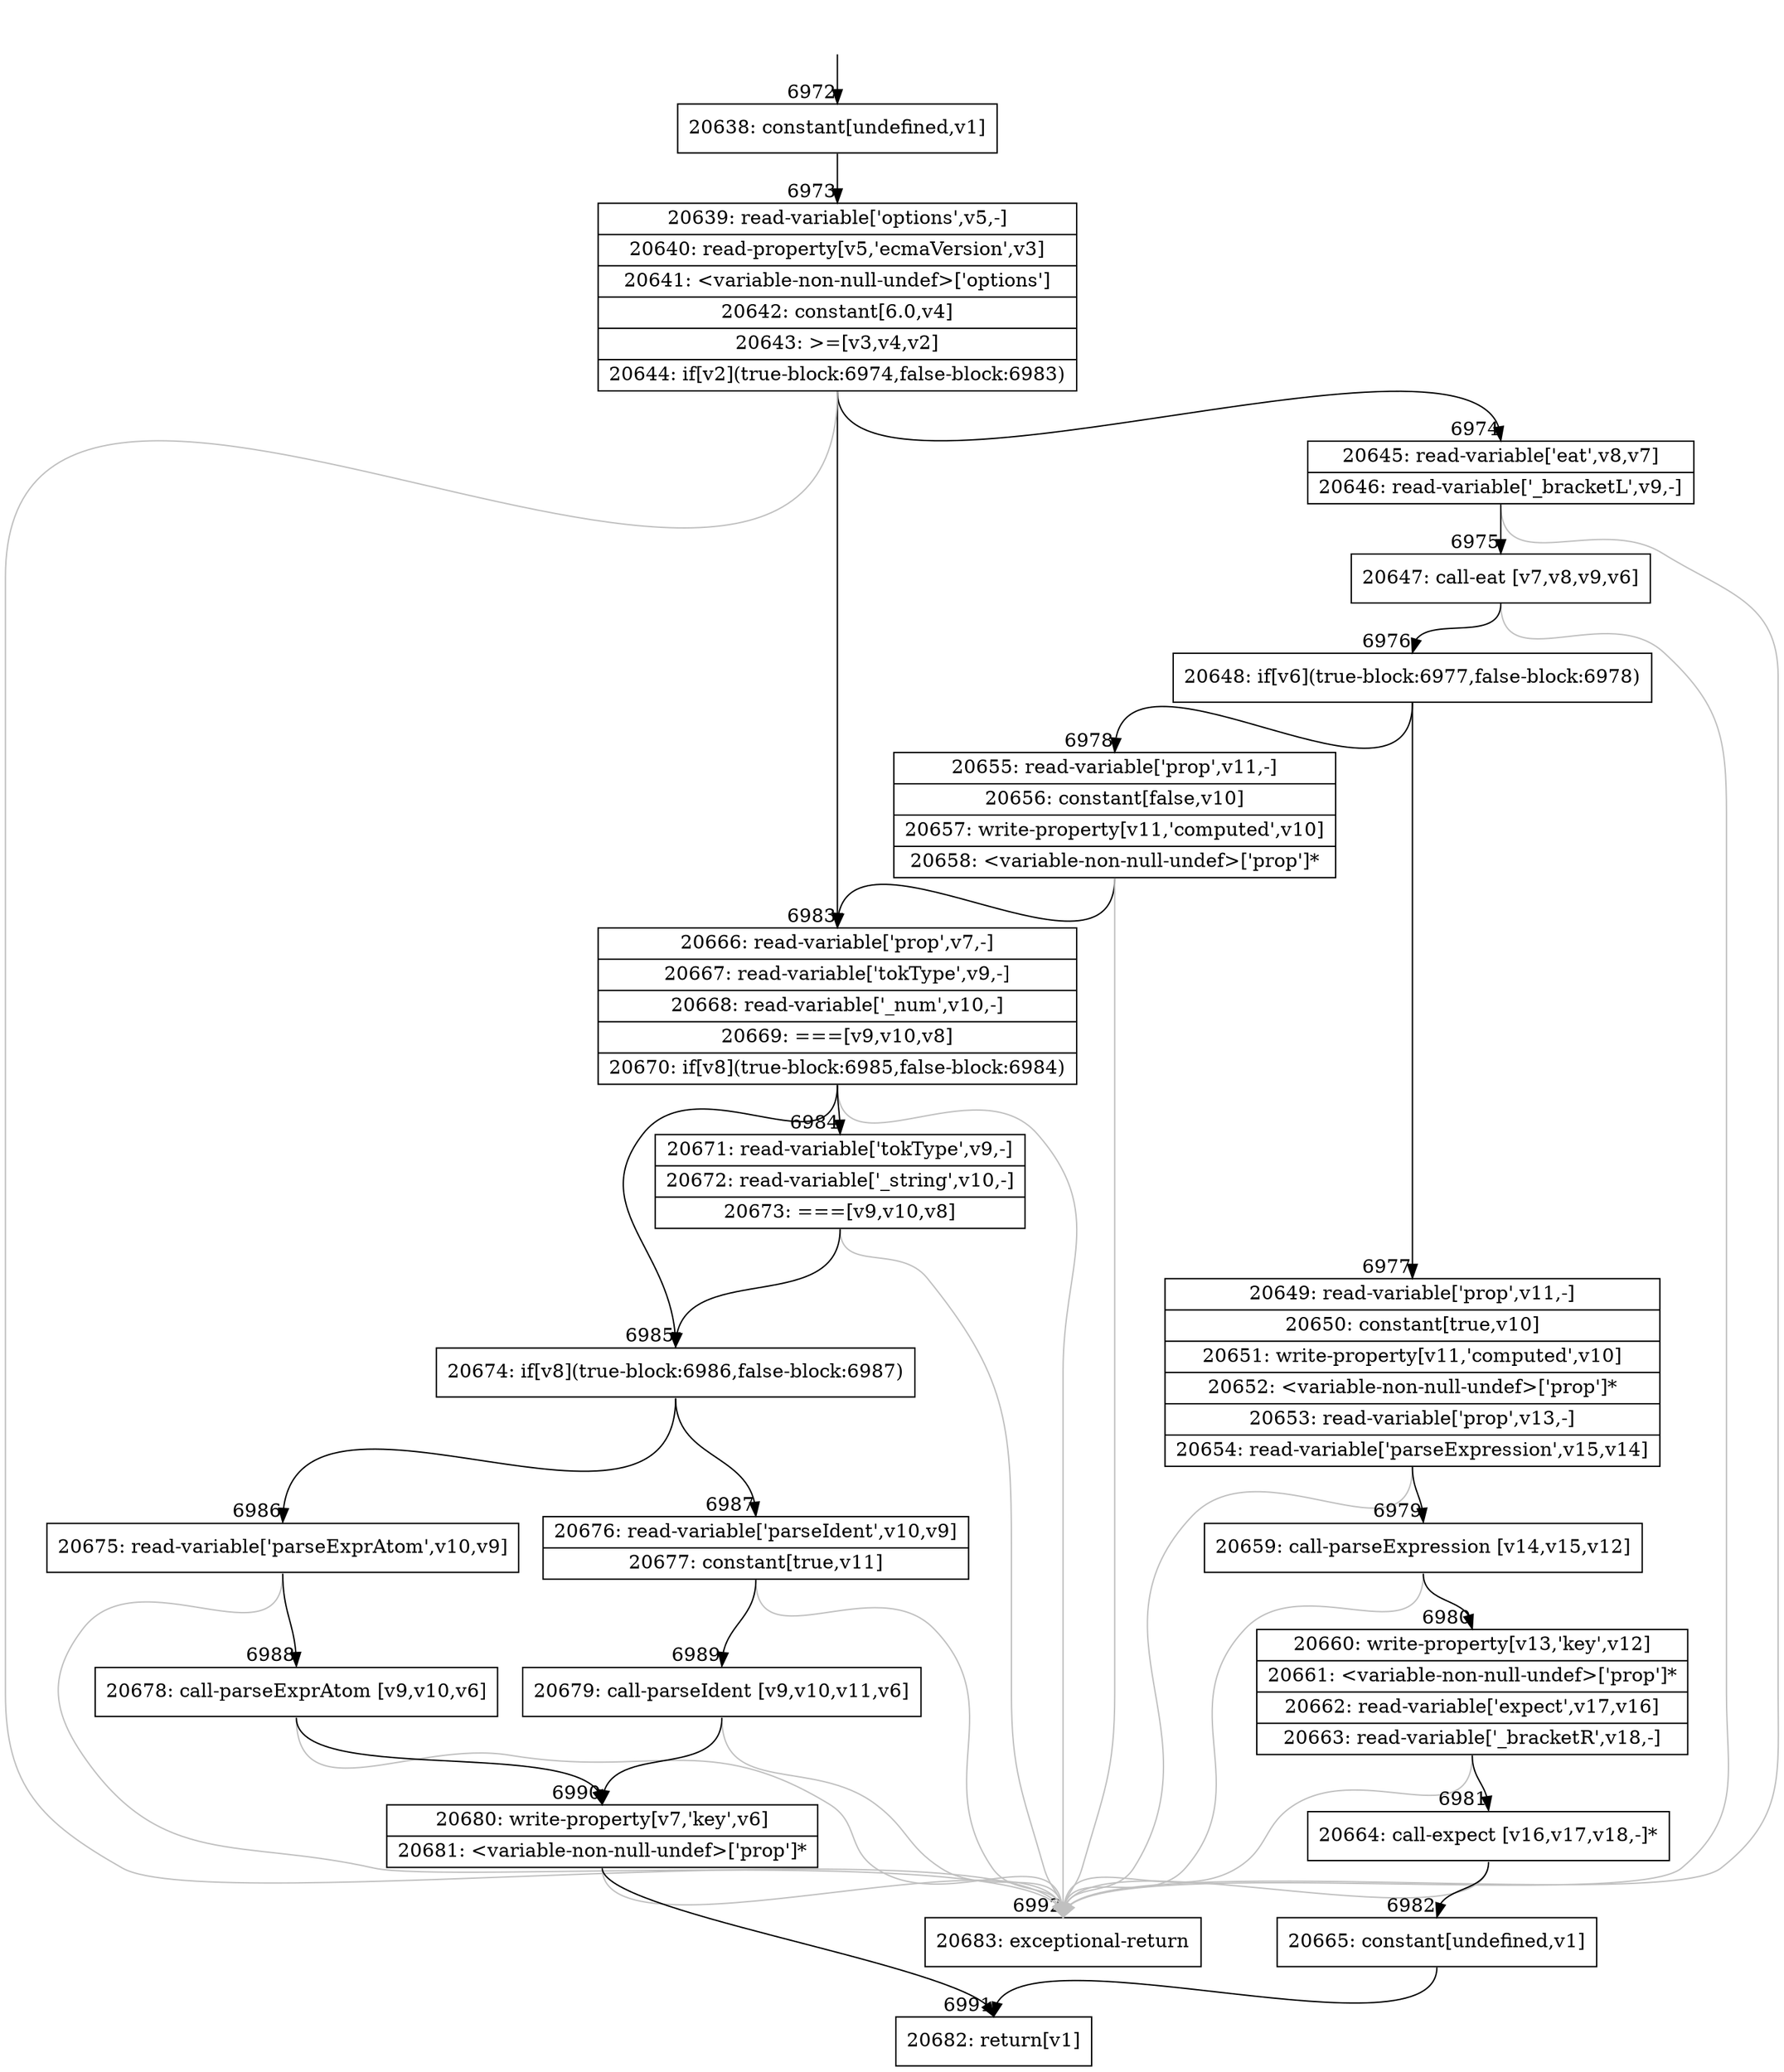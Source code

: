 digraph {
rankdir="TD"
BB_entry383[shape=none,label=""];
BB_entry383 -> BB6972 [tailport=s, headport=n, headlabel="    6972"]
BB6972 [shape=record label="{20638: constant[undefined,v1]}" ] 
BB6972 -> BB6973 [tailport=s, headport=n, headlabel="      6973"]
BB6973 [shape=record label="{20639: read-variable['options',v5,-]|20640: read-property[v5,'ecmaVersion',v3]|20641: \<variable-non-null-undef\>['options']|20642: constant[6.0,v4]|20643: \>=[v3,v4,v2]|20644: if[v2](true-block:6974,false-block:6983)}" ] 
BB6973 -> BB6974 [tailport=s, headport=n, headlabel="      6974"]
BB6973 -> BB6983 [tailport=s, headport=n, headlabel="      6983"]
BB6973 -> BB6992 [tailport=s, headport=n, color=gray, headlabel="      6992"]
BB6974 [shape=record label="{20645: read-variable['eat',v8,v7]|20646: read-variable['_bracketL',v9,-]}" ] 
BB6974 -> BB6975 [tailport=s, headport=n, headlabel="      6975"]
BB6974 -> BB6992 [tailport=s, headport=n, color=gray]
BB6975 [shape=record label="{20647: call-eat [v7,v8,v9,v6]}" ] 
BB6975 -> BB6976 [tailport=s, headport=n, headlabel="      6976"]
BB6975 -> BB6992 [tailport=s, headport=n, color=gray]
BB6976 [shape=record label="{20648: if[v6](true-block:6977,false-block:6978)}" ] 
BB6976 -> BB6977 [tailport=s, headport=n, headlabel="      6977"]
BB6976 -> BB6978 [tailport=s, headport=n, headlabel="      6978"]
BB6977 [shape=record label="{20649: read-variable['prop',v11,-]|20650: constant[true,v10]|20651: write-property[v11,'computed',v10]|20652: \<variable-non-null-undef\>['prop']*|20653: read-variable['prop',v13,-]|20654: read-variable['parseExpression',v15,v14]}" ] 
BB6977 -> BB6979 [tailport=s, headport=n, headlabel="      6979"]
BB6977 -> BB6992 [tailport=s, headport=n, color=gray]
BB6978 [shape=record label="{20655: read-variable['prop',v11,-]|20656: constant[false,v10]|20657: write-property[v11,'computed',v10]|20658: \<variable-non-null-undef\>['prop']*}" ] 
BB6978 -> BB6983 [tailport=s, headport=n]
BB6978 -> BB6992 [tailport=s, headport=n, color=gray]
BB6979 [shape=record label="{20659: call-parseExpression [v14,v15,v12]}" ] 
BB6979 -> BB6980 [tailport=s, headport=n, headlabel="      6980"]
BB6979 -> BB6992 [tailport=s, headport=n, color=gray]
BB6980 [shape=record label="{20660: write-property[v13,'key',v12]|20661: \<variable-non-null-undef\>['prop']*|20662: read-variable['expect',v17,v16]|20663: read-variable['_bracketR',v18,-]}" ] 
BB6980 -> BB6981 [tailport=s, headport=n, headlabel="      6981"]
BB6980 -> BB6992 [tailport=s, headport=n, color=gray]
BB6981 [shape=record label="{20664: call-expect [v16,v17,v18,-]*}" ] 
BB6981 -> BB6982 [tailport=s, headport=n, headlabel="      6982"]
BB6981 -> BB6992 [tailport=s, headport=n, color=gray]
BB6982 [shape=record label="{20665: constant[undefined,v1]}" ] 
BB6982 -> BB6991 [tailport=s, headport=n, headlabel="      6991"]
BB6983 [shape=record label="{20666: read-variable['prop',v7,-]|20667: read-variable['tokType',v9,-]|20668: read-variable['_num',v10,-]|20669: ===[v9,v10,v8]|20670: if[v8](true-block:6985,false-block:6984)}" ] 
BB6983 -> BB6985 [tailport=s, headport=n, headlabel="      6985"]
BB6983 -> BB6984 [tailport=s, headport=n, headlabel="      6984"]
BB6983 -> BB6992 [tailport=s, headport=n, color=gray]
BB6984 [shape=record label="{20671: read-variable['tokType',v9,-]|20672: read-variable['_string',v10,-]|20673: ===[v9,v10,v8]}" ] 
BB6984 -> BB6985 [tailport=s, headport=n]
BB6984 -> BB6992 [tailport=s, headport=n, color=gray]
BB6985 [shape=record label="{20674: if[v8](true-block:6986,false-block:6987)}" ] 
BB6985 -> BB6986 [tailport=s, headport=n, headlabel="      6986"]
BB6985 -> BB6987 [tailport=s, headport=n, headlabel="      6987"]
BB6986 [shape=record label="{20675: read-variable['parseExprAtom',v10,v9]}" ] 
BB6986 -> BB6988 [tailport=s, headport=n, headlabel="      6988"]
BB6986 -> BB6992 [tailport=s, headport=n, color=gray]
BB6987 [shape=record label="{20676: read-variable['parseIdent',v10,v9]|20677: constant[true,v11]}" ] 
BB6987 -> BB6989 [tailport=s, headport=n, headlabel="      6989"]
BB6987 -> BB6992 [tailport=s, headport=n, color=gray]
BB6988 [shape=record label="{20678: call-parseExprAtom [v9,v10,v6]}" ] 
BB6988 -> BB6990 [tailport=s, headport=n, headlabel="      6990"]
BB6988 -> BB6992 [tailport=s, headport=n, color=gray]
BB6989 [shape=record label="{20679: call-parseIdent [v9,v10,v11,v6]}" ] 
BB6989 -> BB6990 [tailport=s, headport=n]
BB6989 -> BB6992 [tailport=s, headport=n, color=gray]
BB6990 [shape=record label="{20680: write-property[v7,'key',v6]|20681: \<variable-non-null-undef\>['prop']*}" ] 
BB6990 -> BB6991 [tailport=s, headport=n]
BB6990 -> BB6992 [tailport=s, headport=n, color=gray]
BB6991 [shape=record label="{20682: return[v1]}" ] 
BB6992 [shape=record label="{20683: exceptional-return}" ] 
//#$~ 6713
}
